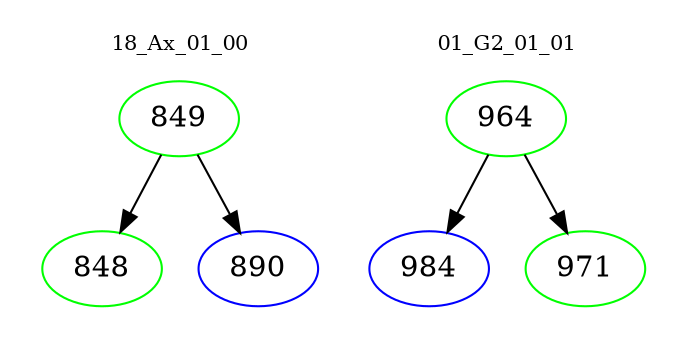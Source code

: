 digraph{
subgraph cluster_0 {
color = white
label = "18_Ax_01_00";
fontsize=10;
T0_849 [label="849", color="green"]
T0_849 -> T0_848 [color="black"]
T0_848 [label="848", color="green"]
T0_849 -> T0_890 [color="black"]
T0_890 [label="890", color="blue"]
}
subgraph cluster_1 {
color = white
label = "01_G2_01_01";
fontsize=10;
T1_964 [label="964", color="green"]
T1_964 -> T1_984 [color="black"]
T1_984 [label="984", color="blue"]
T1_964 -> T1_971 [color="black"]
T1_971 [label="971", color="green"]
}
}
